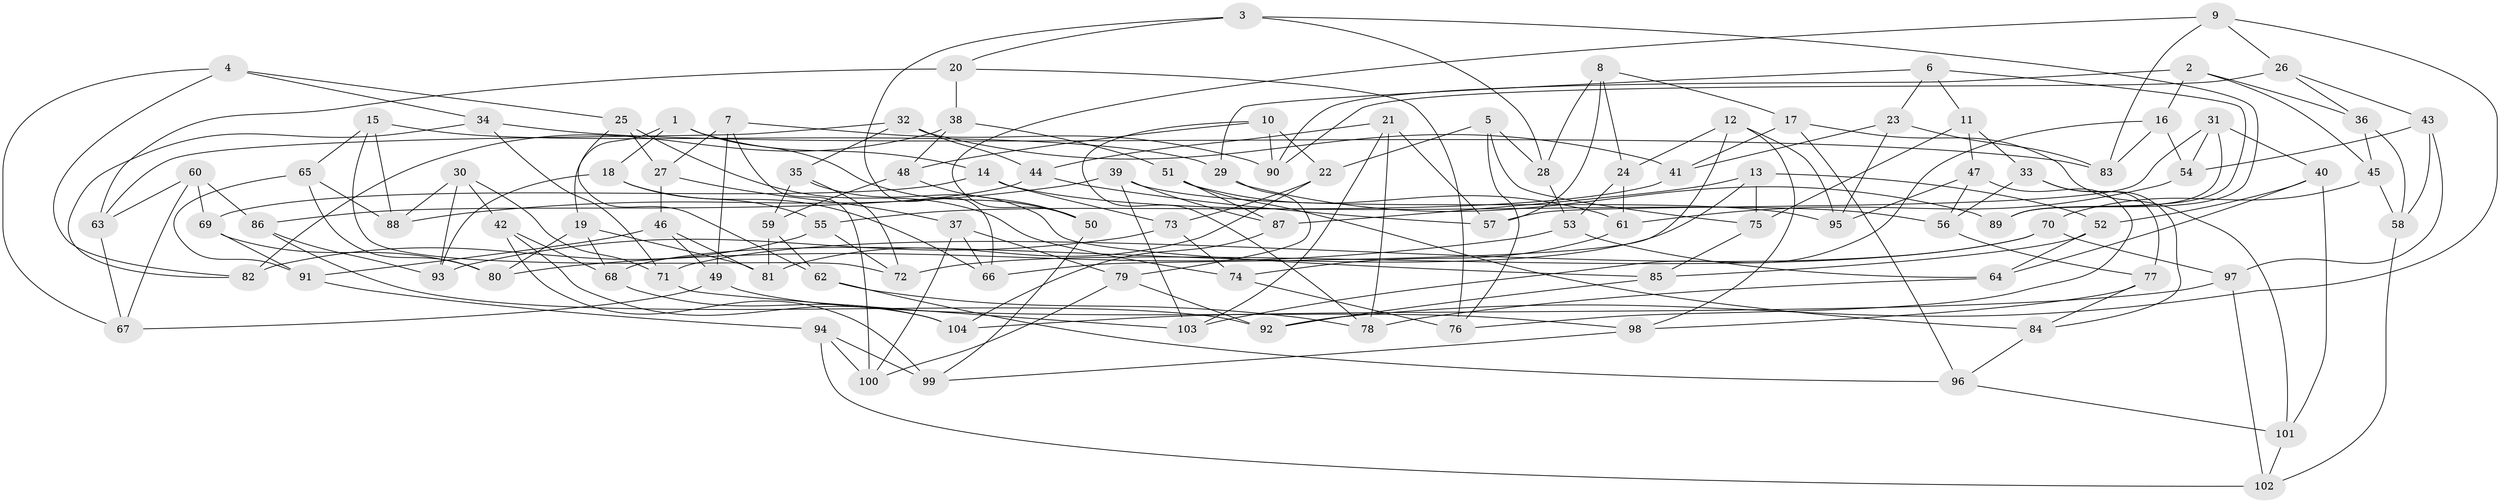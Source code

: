 // Generated by graph-tools (version 1.1) at 2025/11/02/27/25 16:11:47]
// undirected, 104 vertices, 208 edges
graph export_dot {
graph [start="1"]
  node [color=gray90,style=filled];
  1;
  2;
  3;
  4;
  5;
  6;
  7;
  8;
  9;
  10;
  11;
  12;
  13;
  14;
  15;
  16;
  17;
  18;
  19;
  20;
  21;
  22;
  23;
  24;
  25;
  26;
  27;
  28;
  29;
  30;
  31;
  32;
  33;
  34;
  35;
  36;
  37;
  38;
  39;
  40;
  41;
  42;
  43;
  44;
  45;
  46;
  47;
  48;
  49;
  50;
  51;
  52;
  53;
  54;
  55;
  56;
  57;
  58;
  59;
  60;
  61;
  62;
  63;
  64;
  65;
  66;
  67;
  68;
  69;
  70;
  71;
  72;
  73;
  74;
  75;
  76;
  77;
  78;
  79;
  80;
  81;
  82;
  83;
  84;
  85;
  86;
  87;
  88;
  89;
  90;
  91;
  92;
  93;
  94;
  95;
  96;
  97;
  98;
  99;
  100;
  101;
  102;
  103;
  104;
  1 -- 14;
  1 -- 18;
  1 -- 50;
  1 -- 19;
  2 -- 90;
  2 -- 45;
  2 -- 16;
  2 -- 36;
  3 -- 20;
  3 -- 28;
  3 -- 66;
  3 -- 89;
  4 -- 25;
  4 -- 82;
  4 -- 67;
  4 -- 34;
  5 -- 75;
  5 -- 28;
  5 -- 22;
  5 -- 76;
  6 -- 29;
  6 -- 11;
  6 -- 89;
  6 -- 23;
  7 -- 100;
  7 -- 27;
  7 -- 90;
  7 -- 49;
  8 -- 57;
  8 -- 24;
  8 -- 17;
  8 -- 28;
  9 -- 83;
  9 -- 92;
  9 -- 26;
  9 -- 50;
  10 -- 22;
  10 -- 90;
  10 -- 48;
  10 -- 78;
  11 -- 33;
  11 -- 47;
  11 -- 75;
  12 -- 24;
  12 -- 98;
  12 -- 66;
  12 -- 95;
  13 -- 75;
  13 -- 87;
  13 -- 68;
  13 -- 52;
  14 -- 73;
  14 -- 56;
  14 -- 69;
  15 -- 65;
  15 -- 72;
  15 -- 88;
  15 -- 29;
  16 -- 103;
  16 -- 54;
  16 -- 83;
  17 -- 41;
  17 -- 96;
  17 -- 101;
  18 -- 55;
  18 -- 66;
  18 -- 93;
  19 -- 68;
  19 -- 80;
  19 -- 81;
  20 -- 63;
  20 -- 76;
  20 -- 38;
  21 -- 57;
  21 -- 78;
  21 -- 44;
  21 -- 103;
  22 -- 81;
  22 -- 73;
  23 -- 83;
  23 -- 95;
  23 -- 41;
  24 -- 53;
  24 -- 61;
  25 -- 27;
  25 -- 74;
  25 -- 62;
  26 -- 36;
  26 -- 43;
  26 -- 90;
  27 -- 46;
  27 -- 37;
  28 -- 53;
  29 -- 79;
  29 -- 89;
  30 -- 88;
  30 -- 93;
  30 -- 42;
  30 -- 71;
  31 -- 57;
  31 -- 89;
  31 -- 40;
  31 -- 54;
  32 -- 44;
  32 -- 41;
  32 -- 63;
  32 -- 35;
  33 -- 77;
  33 -- 56;
  33 -- 84;
  34 -- 82;
  34 -- 71;
  34 -- 83;
  35 -- 85;
  35 -- 72;
  35 -- 59;
  36 -- 58;
  36 -- 45;
  37 -- 100;
  37 -- 79;
  37 -- 66;
  38 -- 82;
  38 -- 51;
  38 -- 48;
  39 -- 88;
  39 -- 95;
  39 -- 103;
  39 -- 87;
  40 -- 52;
  40 -- 101;
  40 -- 64;
  41 -- 55;
  42 -- 99;
  42 -- 68;
  42 -- 104;
  43 -- 97;
  43 -- 58;
  43 -- 54;
  44 -- 86;
  44 -- 57;
  45 -- 58;
  45 -- 70;
  46 -- 91;
  46 -- 49;
  46 -- 81;
  47 -- 56;
  47 -- 76;
  47 -- 95;
  48 -- 59;
  48 -- 50;
  49 -- 67;
  49 -- 98;
  50 -- 99;
  51 -- 61;
  51 -- 87;
  51 -- 84;
  52 -- 85;
  52 -- 64;
  53 -- 80;
  53 -- 64;
  54 -- 61;
  55 -- 72;
  55 -- 82;
  56 -- 77;
  58 -- 102;
  59 -- 81;
  59 -- 62;
  60 -- 67;
  60 -- 63;
  60 -- 86;
  60 -- 69;
  61 -- 74;
  62 -- 96;
  62 -- 78;
  63 -- 67;
  64 -- 78;
  65 -- 80;
  65 -- 91;
  65 -- 88;
  68 -- 104;
  69 -- 80;
  69 -- 91;
  70 -- 97;
  70 -- 71;
  70 -- 72;
  71 -- 103;
  73 -- 74;
  73 -- 93;
  74 -- 76;
  75 -- 85;
  77 -- 98;
  77 -- 84;
  79 -- 100;
  79 -- 92;
  84 -- 96;
  85 -- 92;
  86 -- 92;
  86 -- 93;
  87 -- 104;
  91 -- 94;
  94 -- 99;
  94 -- 102;
  94 -- 100;
  96 -- 101;
  97 -- 104;
  97 -- 102;
  98 -- 99;
  101 -- 102;
}
